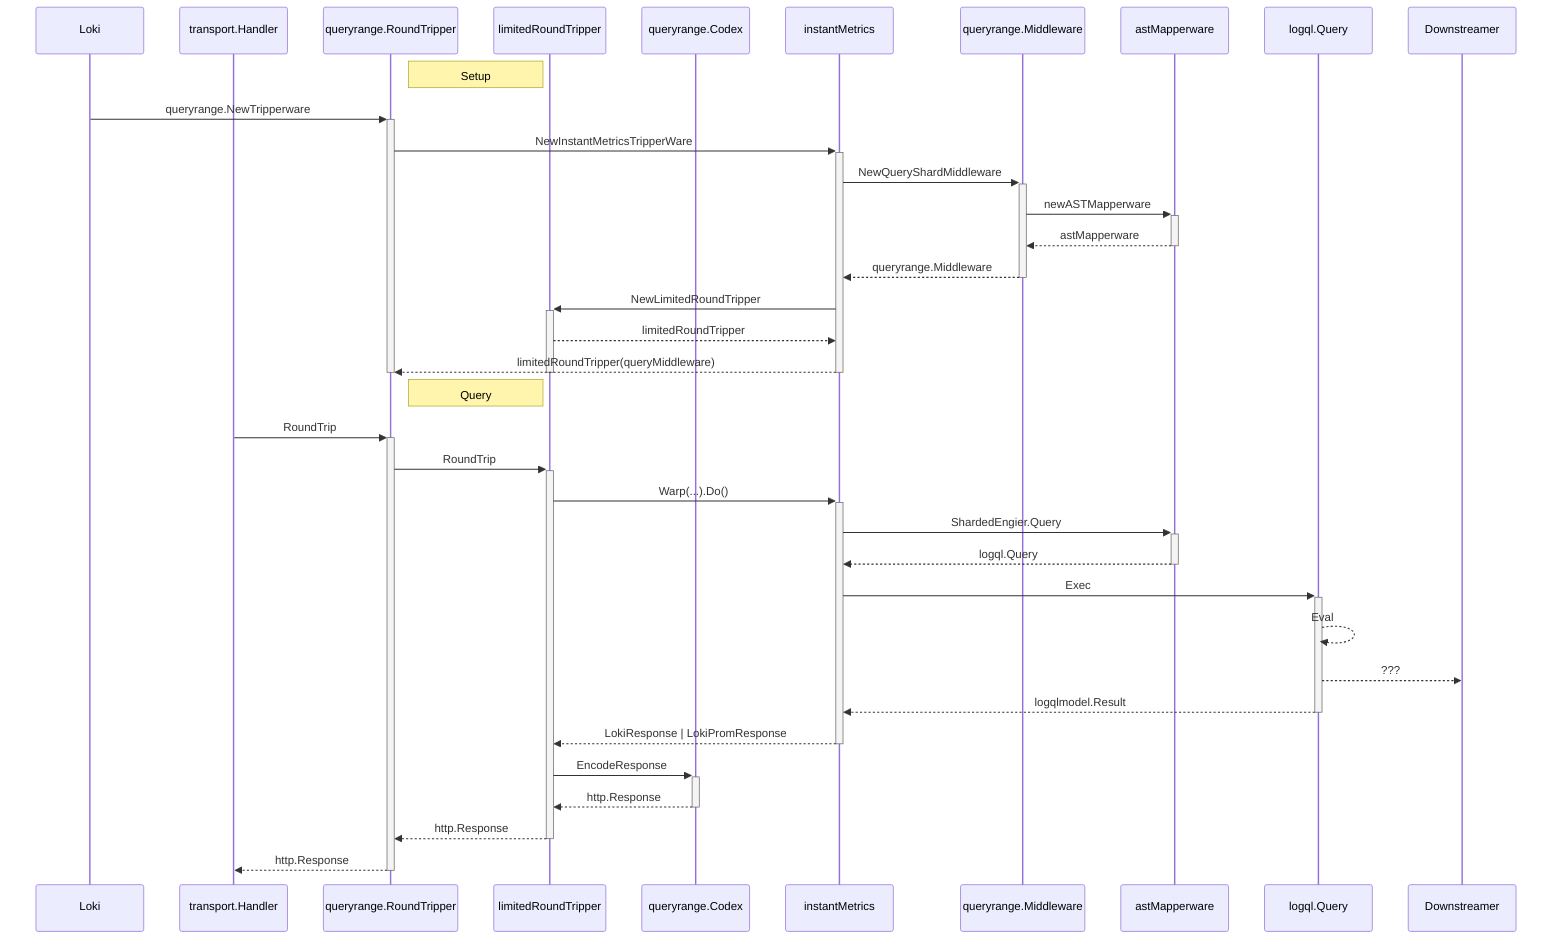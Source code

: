 sequenceDiagram
    participant l as Loki
    participant handler as transport.Handler

    participant r as queryrange.RoundTripper
    participant lr as limitedRoundTripper
    participant codec as queryrange.Codex 
    participant instant as instantMetrics
    participant sharding as queryrange.Middleware
    participant ast as astMapperware
    participant query as logql.Query

    Note right of r: Setup
    l->>+r: queryrange.NewTripperware
    r->>+instant: NewInstantMetricsTripperWare
    instant->>+sharding: NewQueryShardMiddleware
    sharding->>+ast: newASTMapperware
    ast-->>-sharding: astMapperware
    sharding-->>-instant: queryrange.Middleware
    instant->>+lr: NewLimitedRoundTripper
    lr-->>instant: limitedRoundTripper
    instant-->>r: limitedRoundTripper(queryMiddleware)
    deactivate instant
    deactivate lr
    deactivate r

    Note right of r: Query
    handler->>+r: RoundTrip
    r->>+lr: RoundTrip 
    lr->>+instant: Warp(...).Do()
    instant->>+ast: ShardedEngier.Query
    ast-->>-instant: logql.Query
    instant->>+query: Exec

    query-->>query: Eval
    query-->>Downstreamer: ???

    query-->>-instant: logqlmodel.Result
    instant-->>-lr: LokiResponse | LokiPromResponse
    lr->>+codec: EncodeResponse
    codec-->>-lr: http.Response
    lr-->>-r: http.Response
    r-->>-handler: http.Response